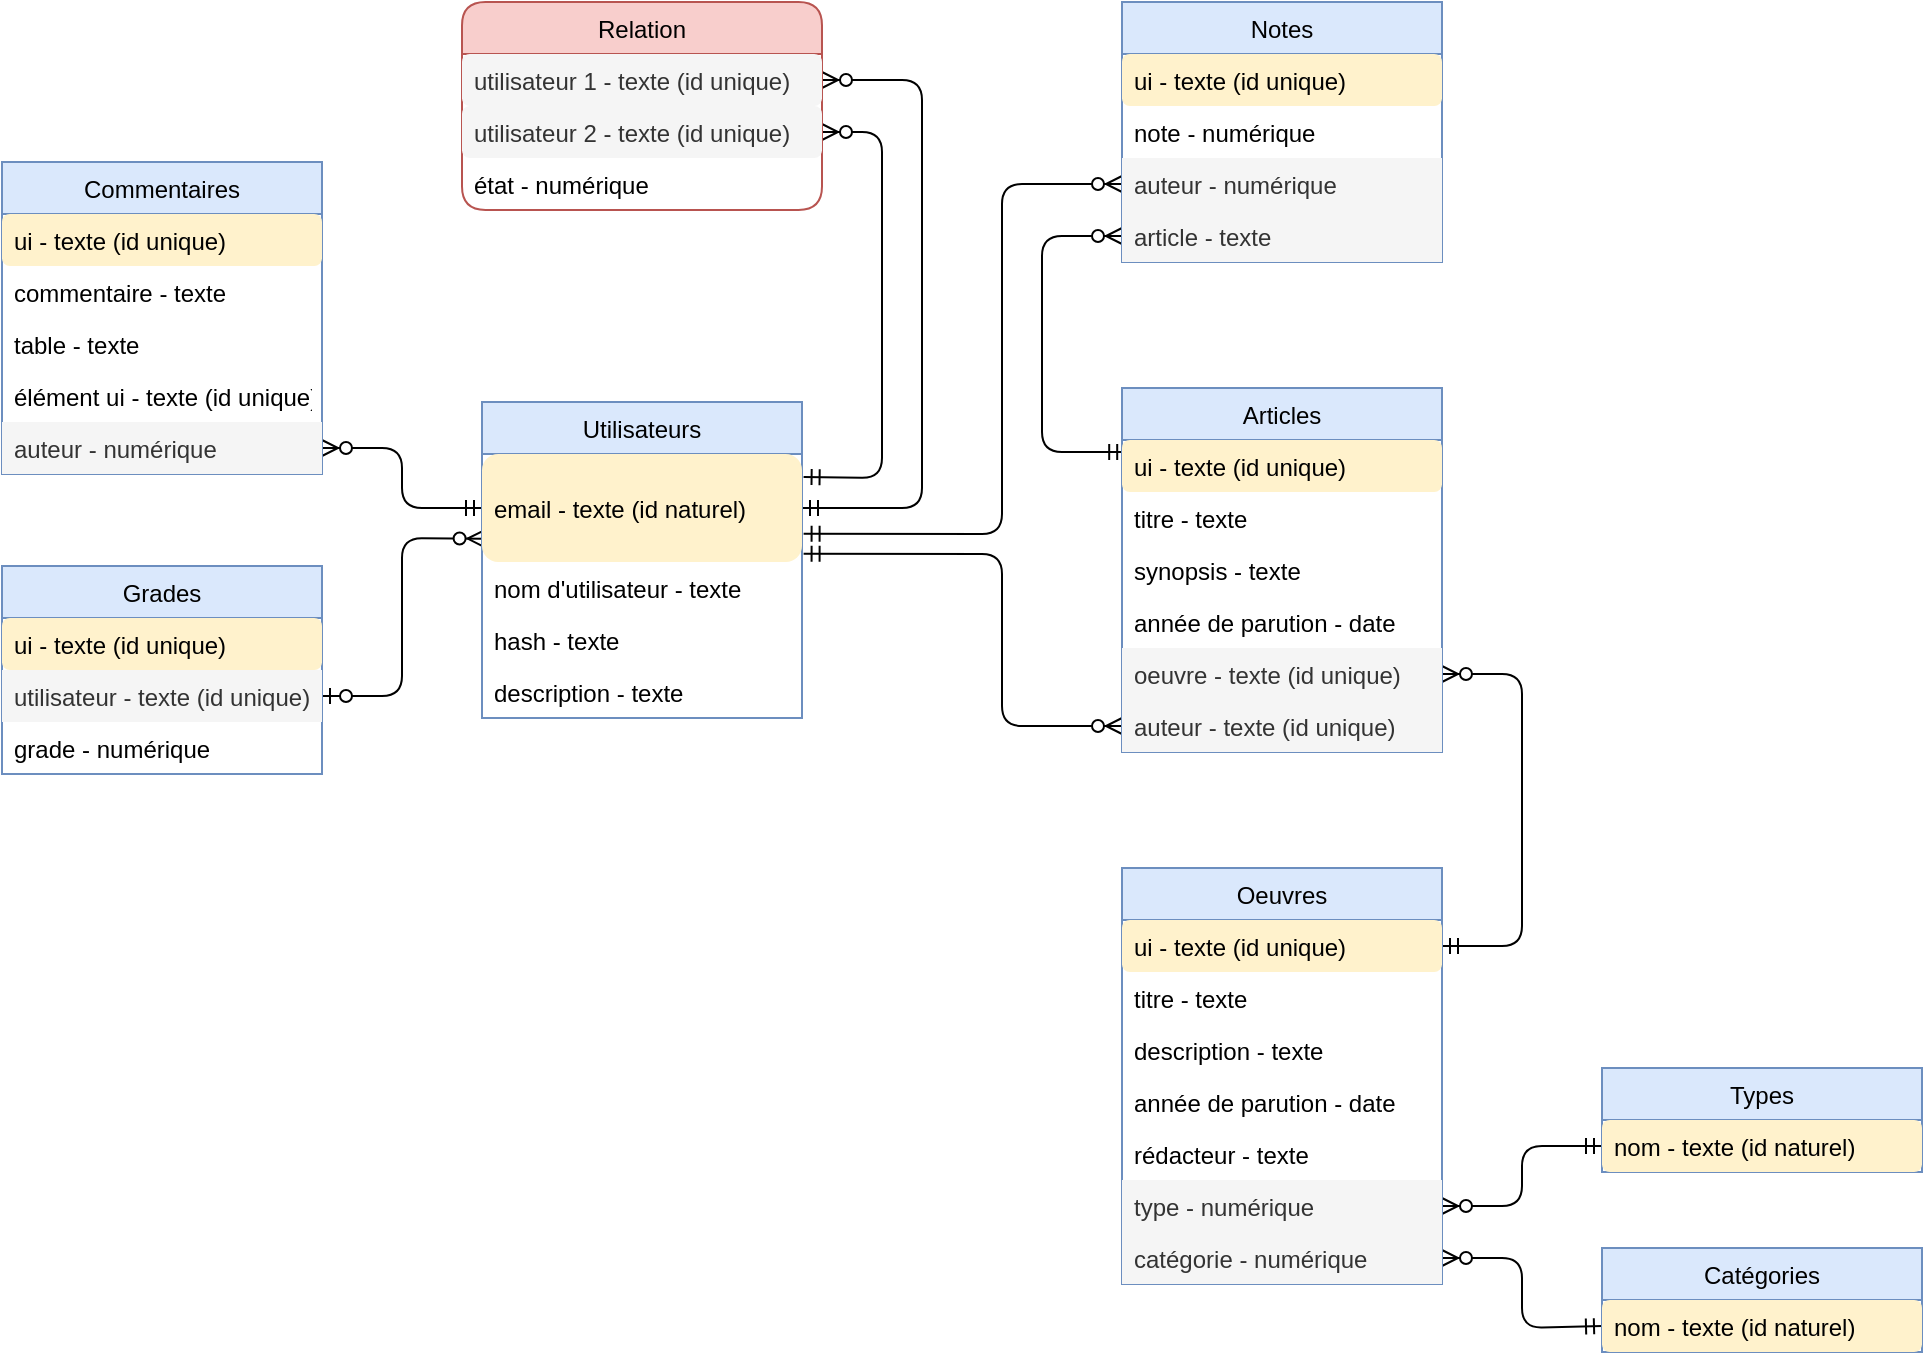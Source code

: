 <mxfile version="12.9.9" type="device"><diagram id="rgYqjdOzjrFk8tCGsVnQ" name="Page-1"><mxGraphModel dx="1422" dy="822" grid="1" gridSize="10" guides="1" tooltips="1" connect="1" arrows="1" fold="1" page="1" pageScale="1" pageWidth="1169" pageHeight="827" math="0" shadow="0"><root><mxCell id="0"/><mxCell id="1" parent="0"/><mxCell id="88NDeCI2T-r8Wqjc7Tor-80" value="" style="endArrow=ERmandOne;html=1;startArrow=ERzeroToMany;startFill=1;endFill=0;entryX=0.01;entryY=0.231;entryDx=0;entryDy=0;exitX=0;exitY=0.5;exitDx=0;exitDy=0;entryPerimeter=0;" parent="1" source="88NDeCI2T-r8Wqjc7Tor-24" target="88NDeCI2T-r8Wqjc7Tor-18" edge="1"><mxGeometry width="50" height="50" relative="1" as="geometry"><mxPoint x="780" y="661.5" as="sourcePoint"/><mxPoint x="650" y="722" as="targetPoint"/><Array as="points"><mxPoint x="640" y="197"/><mxPoint x="640" y="305"/></Array></mxGeometry></mxCell><mxCell id="88NDeCI2T-r8Wqjc7Tor-84" value="" style="endArrow=ERzeroToMany;html=1;startArrow=ERmandOne;startFill=0;endFill=1;exitX=0;exitY=0.5;exitDx=0;exitDy=0;entryX=1;entryY=0.5;entryDx=0;entryDy=0;" parent="1" source="88NDeCI2T-r8Wqjc7Tor-1" target="88NDeCI2T-r8Wqjc7Tor-15" edge="1"><mxGeometry width="50" height="50" relative="1" as="geometry"><mxPoint x="160" y="248" as="sourcePoint"/><mxPoint x="210" y="365" as="targetPoint"/><Array as="points"><mxPoint x="320" y="333"/><mxPoint x="320" y="303"/></Array></mxGeometry></mxCell><mxCell id="88NDeCI2T-r8Wqjc7Tor-92" value="" style="endArrow=ERzeroToMany;html=1;startArrow=ERzeroToOne;startFill=1;endFill=1;exitX=1;exitY=0.5;exitDx=0;exitDy=0;entryX=0.005;entryY=0.784;entryDx=0;entryDy=0;entryPerimeter=0;" parent="1" source="88NDeCI2T-r8Wqjc7Tor-55" target="88NDeCI2T-r8Wqjc7Tor-1" edge="1"><mxGeometry width="50" height="50" relative="1" as="geometry"><mxPoint x="40" y="410.6" as="sourcePoint"/><mxPoint x="160" y="460" as="targetPoint"/><Array as="points"><mxPoint x="320" y="427"/><mxPoint x="320" y="348"/></Array></mxGeometry></mxCell><mxCell id="88NDeCI2T-r8Wqjc7Tor-100" value="" style="endArrow=ERzeroToMany;html=1;startArrow=ERmandOne;startFill=0;endFill=1;rounded=1;exitX=1;exitY=0.5;exitDx=0;exitDy=0;entryX=1;entryY=0.5;entryDx=0;entryDy=0;" parent="1" source="88NDeCI2T-r8Wqjc7Tor-1" target="88NDeCI2T-r8Wqjc7Tor-46" edge="1"><mxGeometry width="50" height="50" relative="1" as="geometry"><mxPoint x="315.172" y="290" as="sourcePoint"/><mxPoint x="315.155" y="268" as="targetPoint"/><Array as="points"><mxPoint x="580" y="333"/><mxPoint x="580" y="119"/></Array></mxGeometry></mxCell><mxCell id="88NDeCI2T-r8Wqjc7Tor-104" value="" style="endArrow=ERzeroToMany;html=1;startArrow=ERmandOne;startFill=0;endFill=1;rounded=1;exitX=1.005;exitY=0.213;exitDx=0;exitDy=0;entryX=1;entryY=0.5;entryDx=0;entryDy=0;exitPerimeter=0;" parent="1" source="88NDeCI2T-r8Wqjc7Tor-1" target="88NDeCI2T-r8Wqjc7Tor-47" edge="1"><mxGeometry width="50" height="50" relative="1" as="geometry"><mxPoint x="407.526" y="203" as="sourcePoint"/><mxPoint x="395.876" y="268" as="targetPoint"/><Array as="points"><mxPoint x="560" y="318"/><mxPoint x="560" y="145"/></Array></mxGeometry></mxCell><mxCell id="88NDeCI2T-r8Wqjc7Tor-106" value="" style="endArrow=ERzeroToMany;html=1;startArrow=ERmandOne;startFill=0;endFill=1;entryX=0;entryY=0.5;entryDx=0;entryDy=0;exitX=1.005;exitY=0.738;exitDx=0;exitDy=0;exitPerimeter=0;" parent="1" source="88NDeCI2T-r8Wqjc7Tor-1" target="88NDeCI2T-r8Wqjc7Tor-22" edge="1"><mxGeometry width="50" height="50" relative="1" as="geometry"><mxPoint x="540" y="413" as="sourcePoint"/><mxPoint x="504.211" y="433" as="targetPoint"/><Array as="points"><mxPoint x="620" y="346"/><mxPoint x="620" y="171"/></Array></mxGeometry></mxCell><mxCell id="88NDeCI2T-r8Wqjc7Tor-112" value="" style="endArrow=ERmandOne;html=1;startArrow=ERzeroToMany;startFill=1;endFill=0;entryX=1.005;entryY=0.923;entryDx=0;entryDy=0;exitX=0;exitY=0.5;exitDx=0;exitDy=0;entryPerimeter=0;" parent="1" source="88NDeCI2T-r8Wqjc7Tor-122" target="88NDeCI2T-r8Wqjc7Tor-1" edge="1"><mxGeometry width="50" height="50" relative="1" as="geometry"><mxPoint x="860" y="635.613" as="sourcePoint"/><mxPoint x="720" y="599.722" as="targetPoint"/><Array as="points"><mxPoint x="620" y="442"/><mxPoint x="620" y="356"/></Array></mxGeometry></mxCell><mxCell id="88NDeCI2T-r8Wqjc7Tor-118" value="" style="endArrow=ERmandOne;html=1;startArrow=ERzeroToMany;startFill=1;endFill=0;entryX=1;entryY=0.5;entryDx=0;entryDy=0;exitX=1;exitY=0.5;exitDx=0;exitDy=0;" parent="1" source="88NDeCI2T-r8Wqjc7Tor-8" target="88NDeCI2T-r8Wqjc7Tor-19" edge="1"><mxGeometry width="50" height="50" relative="1" as="geometry"><mxPoint x="987.035" y="602" as="sourcePoint"/><mxPoint x="936.238" y="512" as="targetPoint"/><Array as="points"><mxPoint x="880" y="416"/><mxPoint x="880" y="552"/></Array></mxGeometry></mxCell><mxCell id="88NDeCI2T-r8Wqjc7Tor-126" value="" style="endArrow=ERzeroToMany;html=1;startArrow=ERmandOne;startFill=0;endFill=1;entryX=1;entryY=0.5;entryDx=0;entryDy=0;exitX=0;exitY=0.5;exitDx=0;exitDy=0;" parent="1" source="e8f-kxlMk1hAoLejaDmh-23" target="88NDeCI2T-r8Wqjc7Tor-27" edge="1"><mxGeometry width="50" height="50" relative="1" as="geometry"><mxPoint x="880" y="358.0" as="sourcePoint"/><mxPoint x="780" y="313" as="targetPoint"/><Array as="points"><mxPoint x="880" y="652"/><mxPoint x="880" y="682"/></Array></mxGeometry></mxCell><mxCell id="88NDeCI2T-r8Wqjc7Tor-130" value="" style="endArrow=ERzeroToMany;html=1;startArrow=ERmandOne;startFill=0;endFill=1;entryX=1;entryY=0.5;entryDx=0;entryDy=0;exitX=0;exitY=0.5;exitDx=0;exitDy=0;" parent="1" source="e8f-kxlMk1hAoLejaDmh-19" target="e8f-kxlMk1hAoLejaDmh-15" edge="1"><mxGeometry width="50" height="50" relative="1" as="geometry"><mxPoint x="880" y="279" as="sourcePoint"/><mxPoint x="780" y="233.5" as="targetPoint"/><Array as="points"><mxPoint x="880" y="743"/><mxPoint x="880" y="708"/></Array></mxGeometry></mxCell><mxCell id="88NDeCI2T-r8Wqjc7Tor-2" value="Articles" style="swimlane;fontStyle=0;childLayout=stackLayout;horizontal=1;startSize=26;fillColor=#dae8fc;horizontalStack=0;resizeParent=1;resizeParentMax=0;resizeLast=0;collapsible=1;marginBottom=0;strokeColor=#6c8ebf;rounded=0;" parent="1" vertex="1"><mxGeometry x="680" y="273" width="160" height="182" as="geometry"/></mxCell><mxCell id="88NDeCI2T-r8Wqjc7Tor-18" value="ui - texte (id unique)" style="text;strokeColor=none;fillColor=#fff2cc;align=left;verticalAlign=top;spacingLeft=4;spacingRight=4;overflow=hidden;rotatable=0;points=[[0,0.5],[1,0.5]];portConstraint=eastwest;rounded=1;" parent="88NDeCI2T-r8Wqjc7Tor-2" vertex="1"><mxGeometry y="26" width="160" height="26" as="geometry"/></mxCell><mxCell id="88NDeCI2T-r8Wqjc7Tor-3" value="titre - texte" style="text;strokeColor=none;fillColor=none;align=left;verticalAlign=top;spacingLeft=4;spacingRight=4;overflow=hidden;rotatable=0;points=[[0,0.5],[1,0.5]];portConstraint=eastwest;" parent="88NDeCI2T-r8Wqjc7Tor-2" vertex="1"><mxGeometry y="52" width="160" height="26" as="geometry"/></mxCell><mxCell id="88NDeCI2T-r8Wqjc7Tor-4" value="synopsis - texte" style="text;strokeColor=none;fillColor=none;align=left;verticalAlign=top;spacingLeft=4;spacingRight=4;overflow=hidden;rotatable=0;points=[[0,0.5],[1,0.5]];portConstraint=eastwest;" parent="88NDeCI2T-r8Wqjc7Tor-2" vertex="1"><mxGeometry y="78" width="160" height="26" as="geometry"/></mxCell><mxCell id="88NDeCI2T-r8Wqjc7Tor-12" value="année de parution - date" style="text;strokeColor=none;fillColor=none;align=left;verticalAlign=top;spacingLeft=4;spacingRight=4;overflow=hidden;rotatable=0;points=[[0,0.5],[1,0.5]];portConstraint=eastwest;" parent="88NDeCI2T-r8Wqjc7Tor-2" vertex="1"><mxGeometry y="104" width="160" height="26" as="geometry"/></mxCell><mxCell id="88NDeCI2T-r8Wqjc7Tor-8" value="oeuvre - texte (id unique)" style="text;strokeColor=none;fillColor=#f5f5f5;align=left;verticalAlign=top;spacingLeft=4;spacingRight=4;overflow=hidden;rotatable=0;points=[[0,0.5],[1,0.5]];portConstraint=eastwest;fontColor=#333333;" parent="88NDeCI2T-r8Wqjc7Tor-2" vertex="1"><mxGeometry y="130" width="160" height="26" as="geometry"/></mxCell><mxCell id="88NDeCI2T-r8Wqjc7Tor-122" value="auteur - texte (id unique)" style="text;strokeColor=none;fillColor=#f5f5f5;align=left;verticalAlign=top;spacingLeft=4;spacingRight=4;overflow=hidden;rotatable=0;points=[[0,0.5],[1,0.5]];portConstraint=eastwest;fontColor=#333333;" parent="88NDeCI2T-r8Wqjc7Tor-2" vertex="1"><mxGeometry y="156" width="160" height="26" as="geometry"/></mxCell><mxCell id="e8f-kxlMk1hAoLejaDmh-10" value="Oeuvres" style="swimlane;fontStyle=0;childLayout=stackLayout;horizontal=1;startSize=26;fillColor=#dae8fc;horizontalStack=0;resizeParent=1;resizeParentMax=0;resizeLast=0;collapsible=1;marginBottom=0;strokeColor=#6c8ebf;rounded=0;" parent="1" vertex="1"><mxGeometry x="680" y="513" width="160" height="208" as="geometry"/></mxCell><mxCell id="88NDeCI2T-r8Wqjc7Tor-19" value="ui - texte (id unique)" style="text;strokeColor=none;fillColor=#fff2cc;align=left;verticalAlign=top;spacingLeft=4;spacingRight=4;overflow=hidden;rotatable=0;points=[[0,0.5],[1,0.5]];portConstraint=eastwest;rounded=1;" parent="e8f-kxlMk1hAoLejaDmh-10" vertex="1"><mxGeometry y="26" width="160" height="26" as="geometry"/></mxCell><mxCell id="e8f-kxlMk1hAoLejaDmh-11" value="titre - texte" style="text;strokeColor=none;fillColor=none;align=left;verticalAlign=top;spacingLeft=4;spacingRight=4;overflow=hidden;rotatable=0;points=[[0,0.5],[1,0.5]];portConstraint=eastwest;" parent="e8f-kxlMk1hAoLejaDmh-10" vertex="1"><mxGeometry y="52" width="160" height="26" as="geometry"/></mxCell><mxCell id="e8f-kxlMk1hAoLejaDmh-12" value="description - texte" style="text;strokeColor=none;fillColor=none;align=left;verticalAlign=top;spacingLeft=4;spacingRight=4;overflow=hidden;rotatable=0;points=[[0,0.5],[1,0.5]];portConstraint=eastwest;" parent="e8f-kxlMk1hAoLejaDmh-10" vertex="1"><mxGeometry y="78" width="160" height="26" as="geometry"/></mxCell><mxCell id="88NDeCI2T-r8Wqjc7Tor-10" value="année de parution - date" style="text;strokeColor=none;fillColor=none;align=left;verticalAlign=top;spacingLeft=4;spacingRight=4;overflow=hidden;rotatable=0;points=[[0,0.5],[1,0.5]];portConstraint=eastwest;" parent="e8f-kxlMk1hAoLejaDmh-10" vertex="1"><mxGeometry y="104" width="160" height="26" as="geometry"/></mxCell><mxCell id="e8f-kxlMk1hAoLejaDmh-16" value="rédacteur - texte" style="text;strokeColor=none;fillColor=none;align=left;verticalAlign=top;spacingLeft=4;spacingRight=4;overflow=hidden;rotatable=0;points=[[0,0.5],[1,0.5]];portConstraint=eastwest;" parent="e8f-kxlMk1hAoLejaDmh-10" vertex="1"><mxGeometry y="130" width="160" height="26" as="geometry"/></mxCell><mxCell id="88NDeCI2T-r8Wqjc7Tor-27" value="type - numérique" style="text;strokeColor=none;fillColor=#f5f5f5;align=left;verticalAlign=top;spacingLeft=4;spacingRight=4;overflow=hidden;rotatable=0;points=[[0,0.5],[1,0.5]];portConstraint=eastwest;fontColor=#333333;" parent="e8f-kxlMk1hAoLejaDmh-10" vertex="1"><mxGeometry y="156" width="160" height="26" as="geometry"/></mxCell><mxCell id="e8f-kxlMk1hAoLejaDmh-15" value="catégorie - numérique" style="text;strokeColor=none;fillColor=#f5f5f5;align=left;verticalAlign=top;spacingLeft=4;spacingRight=4;overflow=hidden;rotatable=0;points=[[0,0.5],[1,0.5]];portConstraint=eastwest;fontColor=#333333;" parent="e8f-kxlMk1hAoLejaDmh-10" vertex="1"><mxGeometry y="182" width="160" height="26" as="geometry"/></mxCell><mxCell id="e8f-kxlMk1hAoLejaDmh-22" value="Types" style="swimlane;fontStyle=0;childLayout=stackLayout;horizontal=1;startSize=26;fillColor=#dae8fc;horizontalStack=0;resizeParent=1;resizeParentMax=0;resizeLast=0;collapsible=1;marginBottom=0;strokeColor=#6c8ebf;rounded=0;" parent="1" vertex="1"><mxGeometry x="920" y="613" width="160" height="52" as="geometry"/></mxCell><mxCell id="e8f-kxlMk1hAoLejaDmh-23" value="nom - texte (id naturel)" style="text;strokeColor=none;fillColor=#fff2cc;align=left;verticalAlign=top;spacingLeft=4;spacingRight=4;overflow=hidden;rotatable=0;points=[[0,0.5],[1,0.5]];portConstraint=eastwest;rounded=1;" parent="e8f-kxlMk1hAoLejaDmh-22" vertex="1"><mxGeometry y="26" width="160" height="26" as="geometry"/></mxCell><mxCell id="e8f-kxlMk1hAoLejaDmh-18" value="Catégories" style="swimlane;fontStyle=0;childLayout=stackLayout;horizontal=1;startSize=26;fillColor=#dae8fc;horizontalStack=0;resizeParent=1;resizeParentMax=0;resizeLast=0;collapsible=1;marginBottom=0;strokeColor=#6c8ebf;rounded=0;" parent="1" vertex="1"><mxGeometry x="920" y="703" width="160" height="52" as="geometry"/></mxCell><mxCell id="e8f-kxlMk1hAoLejaDmh-19" value="nom - texte (id naturel)" style="text;strokeColor=none;fillColor=#fff2cc;align=left;verticalAlign=top;spacingLeft=4;spacingRight=4;overflow=hidden;rotatable=0;points=[[0,0.5],[1,0.5]];portConstraint=eastwest;rounded=1;" parent="e8f-kxlMk1hAoLejaDmh-18" vertex="1"><mxGeometry y="26" width="160" height="26" as="geometry"/></mxCell><mxCell id="88NDeCI2T-r8Wqjc7Tor-20" value="Notes" style="swimlane;fontStyle=0;childLayout=stackLayout;horizontal=1;startSize=26;fillColor=#dae8fc;horizontalStack=0;resizeParent=1;resizeParentMax=0;resizeLast=0;collapsible=1;marginBottom=0;strokeColor=#6c8ebf;rounded=0;" parent="1" vertex="1"><mxGeometry x="680" y="80" width="160" height="130" as="geometry"/></mxCell><mxCell id="88NDeCI2T-r8Wqjc7Tor-25" value="ui - texte (id unique)" style="text;strokeColor=none;fillColor=#fff2cc;align=left;verticalAlign=top;spacingLeft=4;spacingRight=4;overflow=hidden;rotatable=0;points=[[0,0.5],[1,0.5]];portConstraint=eastwest;rounded=1;" parent="88NDeCI2T-r8Wqjc7Tor-20" vertex="1"><mxGeometry y="26" width="160" height="26" as="geometry"/></mxCell><mxCell id="88NDeCI2T-r8Wqjc7Tor-21" value="note - numérique" style="text;strokeColor=none;fillColor=none;align=left;verticalAlign=top;spacingLeft=4;spacingRight=4;overflow=hidden;rotatable=0;points=[[0,0.5],[1,0.5]];portConstraint=eastwest;" parent="88NDeCI2T-r8Wqjc7Tor-20" vertex="1"><mxGeometry y="52" width="160" height="26" as="geometry"/></mxCell><mxCell id="88NDeCI2T-r8Wqjc7Tor-22" value="auteur - numérique" style="text;strokeColor=none;fillColor=#f5f5f5;align=left;verticalAlign=top;spacingLeft=4;spacingRight=4;overflow=hidden;rotatable=0;points=[[0,0.5],[1,0.5]];portConstraint=eastwest;fontColor=#333333;" parent="88NDeCI2T-r8Wqjc7Tor-20" vertex="1"><mxGeometry y="78" width="160" height="26" as="geometry"/></mxCell><mxCell id="88NDeCI2T-r8Wqjc7Tor-24" value="article - texte" style="text;strokeColor=none;fillColor=#f5f5f5;align=left;verticalAlign=top;spacingLeft=4;spacingRight=4;overflow=hidden;rotatable=0;points=[[0,0.5],[1,0.5]];portConstraint=eastwest;fontColor=#333333;" parent="88NDeCI2T-r8Wqjc7Tor-20" vertex="1"><mxGeometry y="104" width="160" height="26" as="geometry"/></mxCell><mxCell id="e8f-kxlMk1hAoLejaDmh-24" value="Utilisateurs" style="swimlane;fontStyle=0;childLayout=stackLayout;horizontal=1;startSize=26;fillColor=#dae8fc;horizontalStack=0;resizeParent=1;resizeParentMax=0;resizeLast=0;collapsible=1;marginBottom=0;strokeColor=#6c8ebf;rounded=0;" parent="1" vertex="1"><mxGeometry x="360" y="280" width="160" height="158" as="geometry"/></mxCell><mxCell id="88NDeCI2T-r8Wqjc7Tor-1" value="email - texte (id naturel)" style="text;strokeColor=none;fillColor=#fff2cc;align=left;verticalAlign=middle;spacingLeft=4;spacingRight=4;overflow=hidden;rotatable=0;points=[[0,0.5],[1,0.5]];portConstraint=eastwest;rounded=1;" parent="e8f-kxlMk1hAoLejaDmh-24" vertex="1"><mxGeometry y="26" width="160" height="54" as="geometry"/></mxCell><mxCell id="e8f-kxlMk1hAoLejaDmh-25" value="nom d'utilisateur - texte" style="text;strokeColor=none;fillColor=none;align=left;verticalAlign=top;spacingLeft=4;spacingRight=4;overflow=hidden;rotatable=0;points=[[0,0.5],[1,0.5]];portConstraint=eastwest;" parent="e8f-kxlMk1hAoLejaDmh-24" vertex="1"><mxGeometry y="80" width="160" height="26" as="geometry"/></mxCell><mxCell id="e8f-kxlMk1hAoLejaDmh-26" value="hash - texte" style="text;strokeColor=none;fillColor=none;align=left;verticalAlign=top;spacingLeft=4;spacingRight=4;overflow=hidden;rotatable=0;points=[[0,0.5],[1,0.5]];portConstraint=eastwest;" parent="e8f-kxlMk1hAoLejaDmh-24" vertex="1"><mxGeometry y="106" width="160" height="26" as="geometry"/></mxCell><mxCell id="e8f-kxlMk1hAoLejaDmh-27" value="description - texte" style="text;strokeColor=none;fillColor=none;align=left;verticalAlign=top;spacingLeft=4;spacingRight=4;overflow=hidden;rotatable=0;points=[[0,0.5],[1,0.5]];portConstraint=eastwest;" parent="e8f-kxlMk1hAoLejaDmh-24" vertex="1"><mxGeometry y="132" width="160" height="26" as="geometry"/></mxCell><mxCell id="88NDeCI2T-r8Wqjc7Tor-45" value="Relation" style="swimlane;fontStyle=0;childLayout=stackLayout;horizontal=1;startSize=26;fillColor=#f8cecc;horizontalStack=0;resizeParent=1;resizeParentMax=0;resizeLast=0;collapsible=1;marginBottom=0;strokeColor=#b85450;rounded=1;" parent="1" vertex="1"><mxGeometry x="350" y="80" width="180" height="104" as="geometry"/></mxCell><mxCell id="88NDeCI2T-r8Wqjc7Tor-46" value="utilisateur 1 - texte (id unique)" style="text;strokeColor=none;fillColor=#f5f5f5;align=left;verticalAlign=top;spacingLeft=4;spacingRight=4;overflow=hidden;rotatable=0;points=[[0,0.5],[1,0.5]];portConstraint=eastwest;rounded=1;fontColor=#333333;" parent="88NDeCI2T-r8Wqjc7Tor-45" vertex="1"><mxGeometry y="26" width="180" height="26" as="geometry"/></mxCell><mxCell id="88NDeCI2T-r8Wqjc7Tor-47" value="utilisateur 2 - texte (id unique)" style="text;strokeColor=none;fillColor=#f5f5f5;align=left;verticalAlign=top;spacingLeft=4;spacingRight=4;overflow=hidden;rotatable=0;points=[[0,0.5],[1,0.5]];portConstraint=eastwest;rounded=1;fontColor=#333333;" parent="88NDeCI2T-r8Wqjc7Tor-45" vertex="1"><mxGeometry y="52" width="180" height="26" as="geometry"/></mxCell><mxCell id="88NDeCI2T-r8Wqjc7Tor-48" value="état - numérique" style="text;align=left;verticalAlign=top;spacingLeft=4;spacingRight=4;overflow=hidden;rotatable=0;points=[[0,0.5],[1,0.5]];portConstraint=eastwest;rounded=1;" parent="88NDeCI2T-r8Wqjc7Tor-45" vertex="1"><mxGeometry y="78" width="180" height="26" as="geometry"/></mxCell><mxCell id="88NDeCI2T-r8Wqjc7Tor-13" value="Commentaires" style="swimlane;fontStyle=0;childLayout=stackLayout;horizontal=1;startSize=26;fillColor=#dae8fc;horizontalStack=0;resizeParent=1;resizeParentMax=0;resizeLast=0;collapsible=1;marginBottom=0;strokeColor=#6c8ebf;rounded=0;" parent="1" vertex="1"><mxGeometry x="120" y="160" width="160" height="156" as="geometry"/></mxCell><mxCell id="88NDeCI2T-r8Wqjc7Tor-26" value="ui - texte (id unique)" style="text;strokeColor=none;fillColor=#fff2cc;align=left;verticalAlign=top;spacingLeft=4;spacingRight=4;overflow=hidden;rotatable=0;points=[[0,0.5],[1,0.5]];portConstraint=eastwest;rounded=1;" parent="88NDeCI2T-r8Wqjc7Tor-13" vertex="1"><mxGeometry y="26" width="160" height="26" as="geometry"/></mxCell><mxCell id="88NDeCI2T-r8Wqjc7Tor-14" value="commentaire - texte" style="text;strokeColor=none;fillColor=none;align=left;verticalAlign=top;spacingLeft=4;spacingRight=4;overflow=hidden;rotatable=0;points=[[0,0.5],[1,0.5]];portConstraint=eastwest;" parent="88NDeCI2T-r8Wqjc7Tor-13" vertex="1"><mxGeometry y="52" width="160" height="26" as="geometry"/></mxCell><mxCell id="88NDeCI2T-r8Wqjc7Tor-16" value="table - texte" style="text;align=left;verticalAlign=top;spacingLeft=4;spacingRight=4;overflow=hidden;rotatable=0;points=[[0,0.5],[1,0.5]];portConstraint=eastwest;" parent="88NDeCI2T-r8Wqjc7Tor-13" vertex="1"><mxGeometry y="78" width="160" height="26" as="geometry"/></mxCell><mxCell id="88NDeCI2T-r8Wqjc7Tor-17" value="élément ui - texte (id unique)" style="text;align=left;verticalAlign=top;spacingLeft=4;spacingRight=4;overflow=hidden;rotatable=0;points=[[0,0.5],[1,0.5]];portConstraint=eastwest;" parent="88NDeCI2T-r8Wqjc7Tor-13" vertex="1"><mxGeometry y="104" width="160" height="26" as="geometry"/></mxCell><mxCell id="88NDeCI2T-r8Wqjc7Tor-15" value="auteur - numérique" style="text;align=left;verticalAlign=top;spacingLeft=4;spacingRight=4;overflow=hidden;rotatable=0;points=[[0,0.5],[1,0.5]];portConstraint=eastwest;fillColor=#f5f5f5;strokeColor=none;fontColor=#333333;" parent="88NDeCI2T-r8Wqjc7Tor-13" vertex="1"><mxGeometry y="130" width="160" height="26" as="geometry"/></mxCell><mxCell id="88NDeCI2T-r8Wqjc7Tor-54" value="Grades" style="swimlane;fontStyle=0;childLayout=stackLayout;horizontal=1;startSize=26;fillColor=#dae8fc;horizontalStack=0;resizeParent=1;resizeParentMax=0;resizeLast=0;collapsible=1;marginBottom=0;strokeColor=#6c8ebf;rounded=0;" parent="1" vertex="1"><mxGeometry x="120" y="362" width="160" height="104" as="geometry"/></mxCell><mxCell id="88NDeCI2T-r8Wqjc7Tor-60" value="ui - texte (id unique)" style="text;strokeColor=none;fillColor=#fff2cc;align=left;verticalAlign=top;spacingLeft=4;spacingRight=4;overflow=hidden;rotatable=0;points=[[0,0.5],[1,0.5]];portConstraint=eastwest;rounded=1;" parent="88NDeCI2T-r8Wqjc7Tor-54" vertex="1"><mxGeometry y="26" width="160" height="26" as="geometry"/></mxCell><mxCell id="88NDeCI2T-r8Wqjc7Tor-55" value="utilisateur - texte (id unique)" style="text;strokeColor=none;fillColor=#f5f5f5;align=left;verticalAlign=top;spacingLeft=4;spacingRight=4;overflow=hidden;rotatable=0;points=[[0,0.5],[1,0.5]];portConstraint=eastwest;fontColor=#333333;" parent="88NDeCI2T-r8Wqjc7Tor-54" vertex="1"><mxGeometry y="52" width="160" height="26" as="geometry"/></mxCell><mxCell id="88NDeCI2T-r8Wqjc7Tor-57" value="grade - numérique" style="text;strokeColor=none;fillColor=none;align=left;verticalAlign=top;spacingLeft=4;spacingRight=4;overflow=hidden;rotatable=0;points=[[0,0.5],[1,0.5]];portConstraint=eastwest;" parent="88NDeCI2T-r8Wqjc7Tor-54" vertex="1"><mxGeometry y="78" width="160" height="26" as="geometry"/></mxCell></root></mxGraphModel></diagram></mxfile>